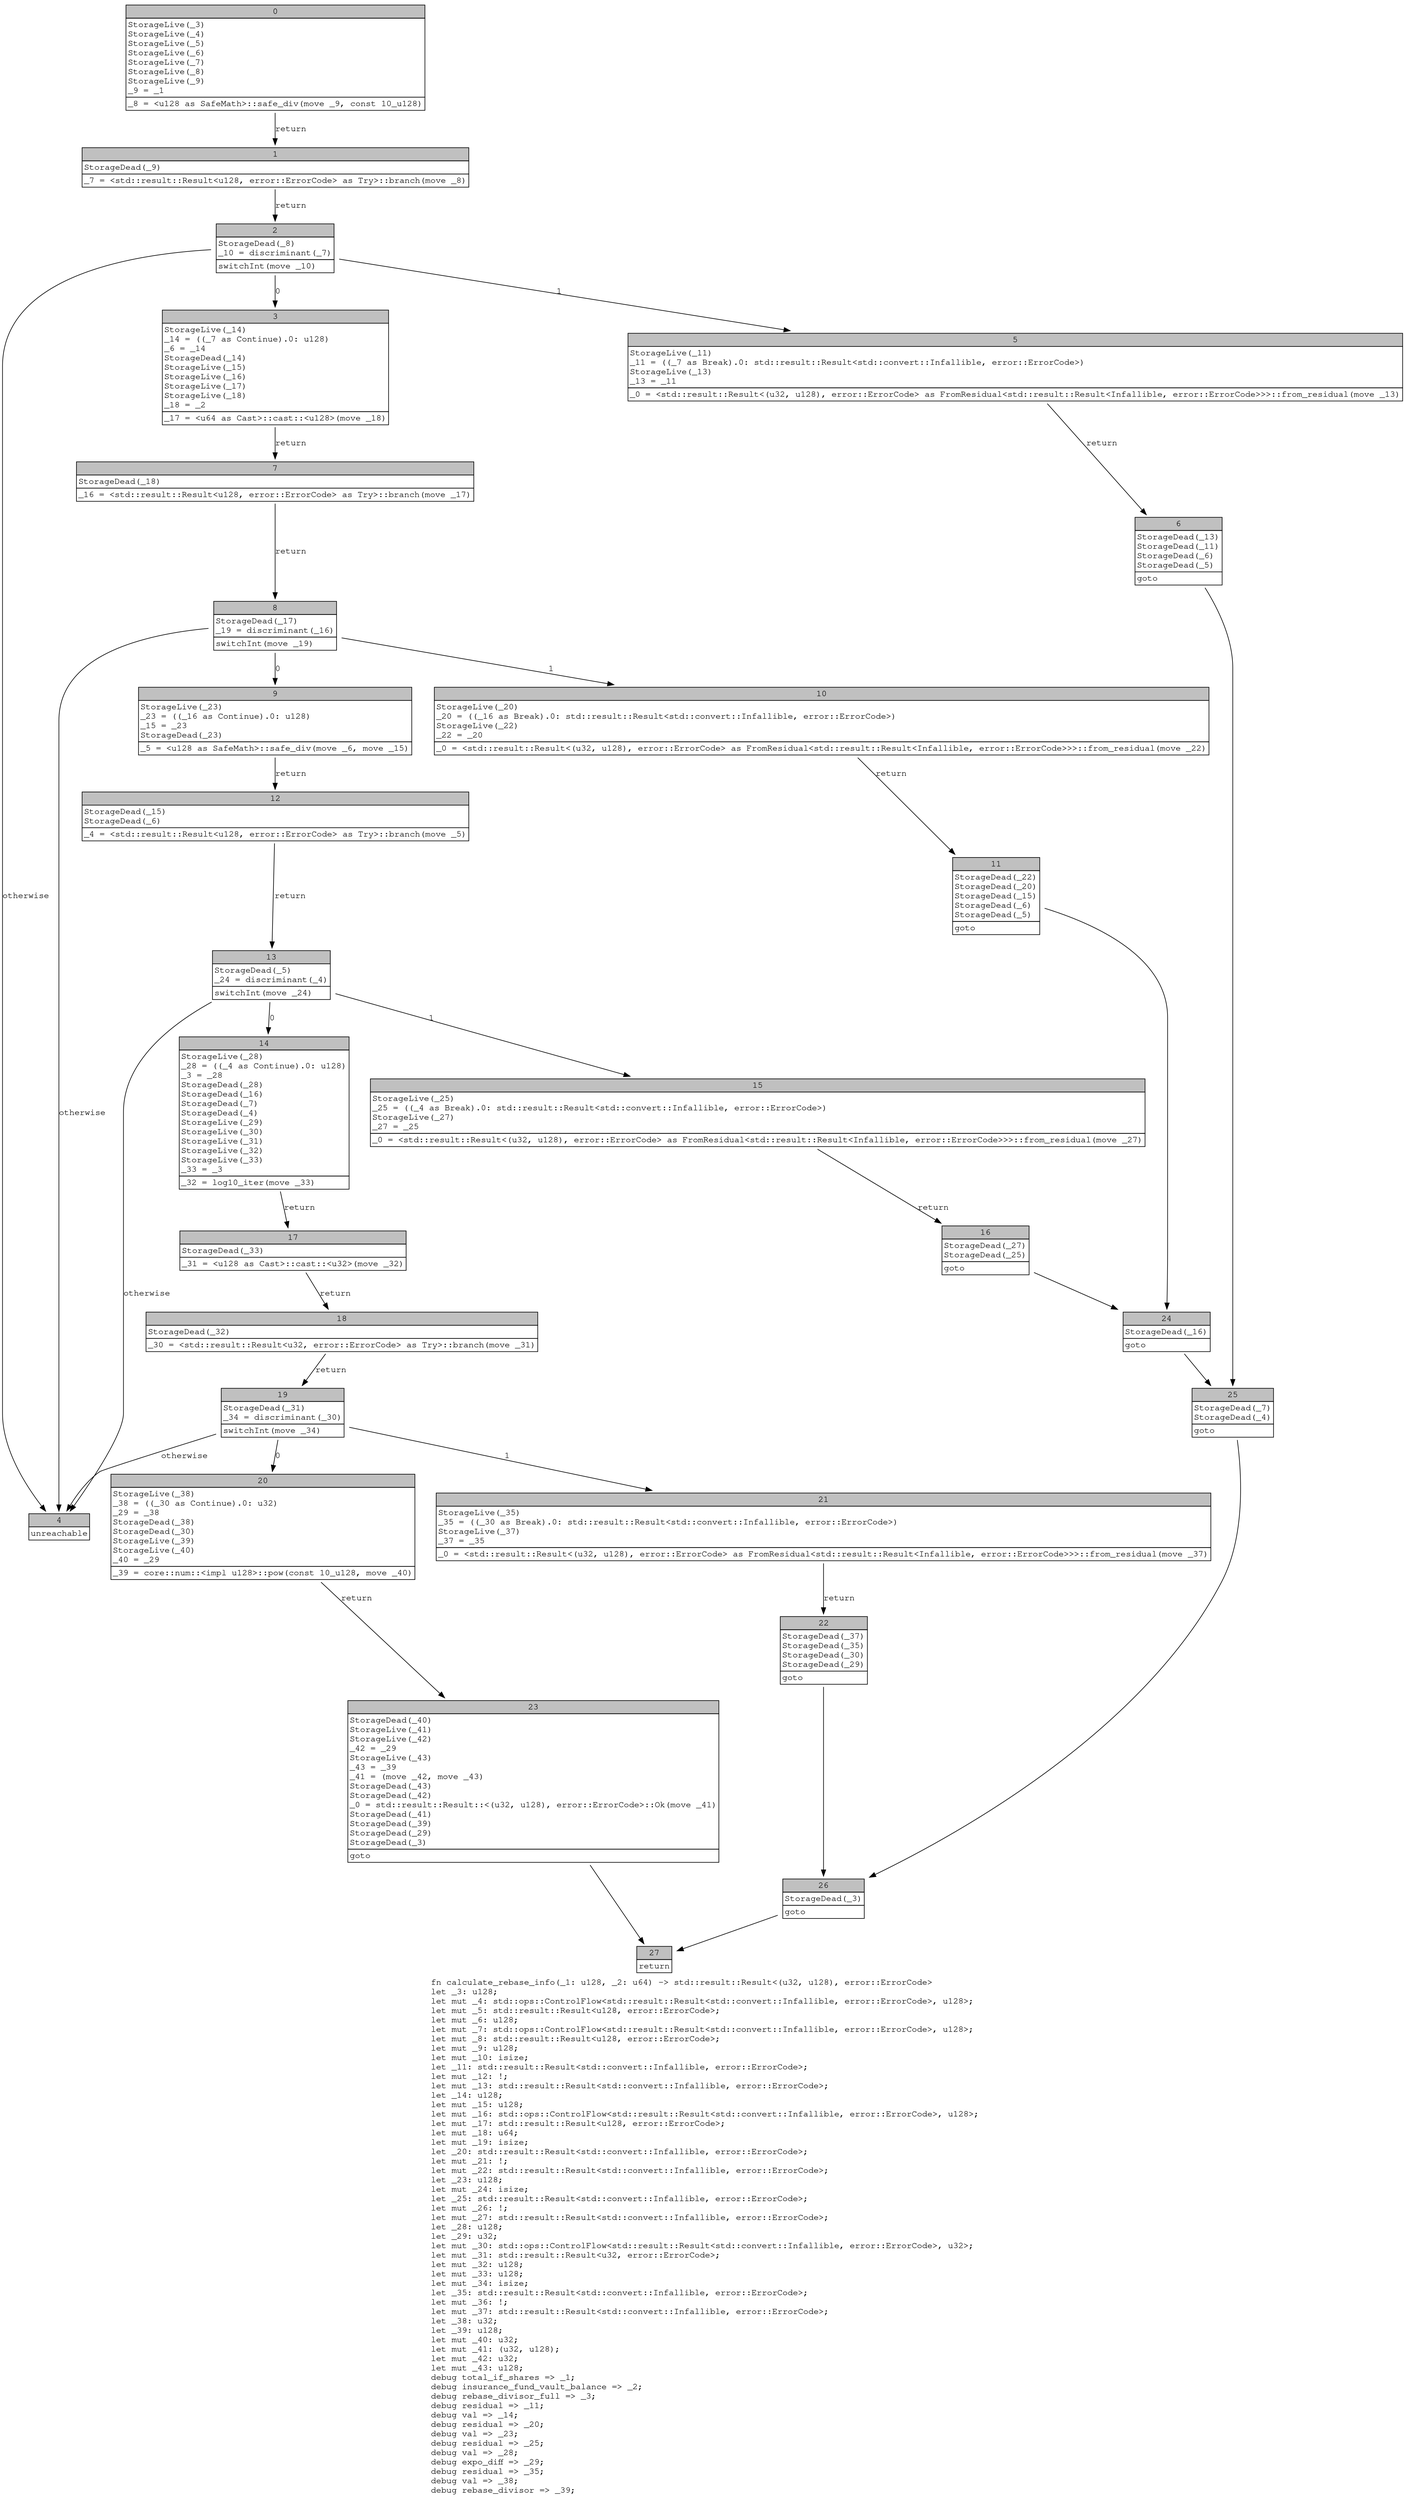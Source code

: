 digraph Mir_0_2337 {
    graph [fontname="Courier, monospace"];
    node [fontname="Courier, monospace"];
    edge [fontname="Courier, monospace"];
    label=<fn calculate_rebase_info(_1: u128, _2: u64) -&gt; std::result::Result&lt;(u32, u128), error::ErrorCode&gt;<br align="left"/>let _3: u128;<br align="left"/>let mut _4: std::ops::ControlFlow&lt;std::result::Result&lt;std::convert::Infallible, error::ErrorCode&gt;, u128&gt;;<br align="left"/>let mut _5: std::result::Result&lt;u128, error::ErrorCode&gt;;<br align="left"/>let mut _6: u128;<br align="left"/>let mut _7: std::ops::ControlFlow&lt;std::result::Result&lt;std::convert::Infallible, error::ErrorCode&gt;, u128&gt;;<br align="left"/>let mut _8: std::result::Result&lt;u128, error::ErrorCode&gt;;<br align="left"/>let mut _9: u128;<br align="left"/>let mut _10: isize;<br align="left"/>let _11: std::result::Result&lt;std::convert::Infallible, error::ErrorCode&gt;;<br align="left"/>let mut _12: !;<br align="left"/>let mut _13: std::result::Result&lt;std::convert::Infallible, error::ErrorCode&gt;;<br align="left"/>let _14: u128;<br align="left"/>let mut _15: u128;<br align="left"/>let mut _16: std::ops::ControlFlow&lt;std::result::Result&lt;std::convert::Infallible, error::ErrorCode&gt;, u128&gt;;<br align="left"/>let mut _17: std::result::Result&lt;u128, error::ErrorCode&gt;;<br align="left"/>let mut _18: u64;<br align="left"/>let mut _19: isize;<br align="left"/>let _20: std::result::Result&lt;std::convert::Infallible, error::ErrorCode&gt;;<br align="left"/>let mut _21: !;<br align="left"/>let mut _22: std::result::Result&lt;std::convert::Infallible, error::ErrorCode&gt;;<br align="left"/>let _23: u128;<br align="left"/>let mut _24: isize;<br align="left"/>let _25: std::result::Result&lt;std::convert::Infallible, error::ErrorCode&gt;;<br align="left"/>let mut _26: !;<br align="left"/>let mut _27: std::result::Result&lt;std::convert::Infallible, error::ErrorCode&gt;;<br align="left"/>let _28: u128;<br align="left"/>let _29: u32;<br align="left"/>let mut _30: std::ops::ControlFlow&lt;std::result::Result&lt;std::convert::Infallible, error::ErrorCode&gt;, u32&gt;;<br align="left"/>let mut _31: std::result::Result&lt;u32, error::ErrorCode&gt;;<br align="left"/>let mut _32: u128;<br align="left"/>let mut _33: u128;<br align="left"/>let mut _34: isize;<br align="left"/>let _35: std::result::Result&lt;std::convert::Infallible, error::ErrorCode&gt;;<br align="left"/>let mut _36: !;<br align="left"/>let mut _37: std::result::Result&lt;std::convert::Infallible, error::ErrorCode&gt;;<br align="left"/>let _38: u32;<br align="left"/>let _39: u128;<br align="left"/>let mut _40: u32;<br align="left"/>let mut _41: (u32, u128);<br align="left"/>let mut _42: u32;<br align="left"/>let mut _43: u128;<br align="left"/>debug total_if_shares =&gt; _1;<br align="left"/>debug insurance_fund_vault_balance =&gt; _2;<br align="left"/>debug rebase_divisor_full =&gt; _3;<br align="left"/>debug residual =&gt; _11;<br align="left"/>debug val =&gt; _14;<br align="left"/>debug residual =&gt; _20;<br align="left"/>debug val =&gt; _23;<br align="left"/>debug residual =&gt; _25;<br align="left"/>debug val =&gt; _28;<br align="left"/>debug expo_diff =&gt; _29;<br align="left"/>debug residual =&gt; _35;<br align="left"/>debug val =&gt; _38;<br align="left"/>debug rebase_divisor =&gt; _39;<br align="left"/>>;
    bb0__0_2337 [shape="none", label=<<table border="0" cellborder="1" cellspacing="0"><tr><td bgcolor="gray" align="center" colspan="1">0</td></tr><tr><td align="left" balign="left">StorageLive(_3)<br/>StorageLive(_4)<br/>StorageLive(_5)<br/>StorageLive(_6)<br/>StorageLive(_7)<br/>StorageLive(_8)<br/>StorageLive(_9)<br/>_9 = _1<br/></td></tr><tr><td align="left">_8 = &lt;u128 as SafeMath&gt;::safe_div(move _9, const 10_u128)</td></tr></table>>];
    bb1__0_2337 [shape="none", label=<<table border="0" cellborder="1" cellspacing="0"><tr><td bgcolor="gray" align="center" colspan="1">1</td></tr><tr><td align="left" balign="left">StorageDead(_9)<br/></td></tr><tr><td align="left">_7 = &lt;std::result::Result&lt;u128, error::ErrorCode&gt; as Try&gt;::branch(move _8)</td></tr></table>>];
    bb2__0_2337 [shape="none", label=<<table border="0" cellborder="1" cellspacing="0"><tr><td bgcolor="gray" align="center" colspan="1">2</td></tr><tr><td align="left" balign="left">StorageDead(_8)<br/>_10 = discriminant(_7)<br/></td></tr><tr><td align="left">switchInt(move _10)</td></tr></table>>];
    bb3__0_2337 [shape="none", label=<<table border="0" cellborder="1" cellspacing="0"><tr><td bgcolor="gray" align="center" colspan="1">3</td></tr><tr><td align="left" balign="left">StorageLive(_14)<br/>_14 = ((_7 as Continue).0: u128)<br/>_6 = _14<br/>StorageDead(_14)<br/>StorageLive(_15)<br/>StorageLive(_16)<br/>StorageLive(_17)<br/>StorageLive(_18)<br/>_18 = _2<br/></td></tr><tr><td align="left">_17 = &lt;u64 as Cast&gt;::cast::&lt;u128&gt;(move _18)</td></tr></table>>];
    bb4__0_2337 [shape="none", label=<<table border="0" cellborder="1" cellspacing="0"><tr><td bgcolor="gray" align="center" colspan="1">4</td></tr><tr><td align="left">unreachable</td></tr></table>>];
    bb5__0_2337 [shape="none", label=<<table border="0" cellborder="1" cellspacing="0"><tr><td bgcolor="gray" align="center" colspan="1">5</td></tr><tr><td align="left" balign="left">StorageLive(_11)<br/>_11 = ((_7 as Break).0: std::result::Result&lt;std::convert::Infallible, error::ErrorCode&gt;)<br/>StorageLive(_13)<br/>_13 = _11<br/></td></tr><tr><td align="left">_0 = &lt;std::result::Result&lt;(u32, u128), error::ErrorCode&gt; as FromResidual&lt;std::result::Result&lt;Infallible, error::ErrorCode&gt;&gt;&gt;::from_residual(move _13)</td></tr></table>>];
    bb6__0_2337 [shape="none", label=<<table border="0" cellborder="1" cellspacing="0"><tr><td bgcolor="gray" align="center" colspan="1">6</td></tr><tr><td align="left" balign="left">StorageDead(_13)<br/>StorageDead(_11)<br/>StorageDead(_6)<br/>StorageDead(_5)<br/></td></tr><tr><td align="left">goto</td></tr></table>>];
    bb7__0_2337 [shape="none", label=<<table border="0" cellborder="1" cellspacing="0"><tr><td bgcolor="gray" align="center" colspan="1">7</td></tr><tr><td align="left" balign="left">StorageDead(_18)<br/></td></tr><tr><td align="left">_16 = &lt;std::result::Result&lt;u128, error::ErrorCode&gt; as Try&gt;::branch(move _17)</td></tr></table>>];
    bb8__0_2337 [shape="none", label=<<table border="0" cellborder="1" cellspacing="0"><tr><td bgcolor="gray" align="center" colspan="1">8</td></tr><tr><td align="left" balign="left">StorageDead(_17)<br/>_19 = discriminant(_16)<br/></td></tr><tr><td align="left">switchInt(move _19)</td></tr></table>>];
    bb9__0_2337 [shape="none", label=<<table border="0" cellborder="1" cellspacing="0"><tr><td bgcolor="gray" align="center" colspan="1">9</td></tr><tr><td align="left" balign="left">StorageLive(_23)<br/>_23 = ((_16 as Continue).0: u128)<br/>_15 = _23<br/>StorageDead(_23)<br/></td></tr><tr><td align="left">_5 = &lt;u128 as SafeMath&gt;::safe_div(move _6, move _15)</td></tr></table>>];
    bb10__0_2337 [shape="none", label=<<table border="0" cellborder="1" cellspacing="0"><tr><td bgcolor="gray" align="center" colspan="1">10</td></tr><tr><td align="left" balign="left">StorageLive(_20)<br/>_20 = ((_16 as Break).0: std::result::Result&lt;std::convert::Infallible, error::ErrorCode&gt;)<br/>StorageLive(_22)<br/>_22 = _20<br/></td></tr><tr><td align="left">_0 = &lt;std::result::Result&lt;(u32, u128), error::ErrorCode&gt; as FromResidual&lt;std::result::Result&lt;Infallible, error::ErrorCode&gt;&gt;&gt;::from_residual(move _22)</td></tr></table>>];
    bb11__0_2337 [shape="none", label=<<table border="0" cellborder="1" cellspacing="0"><tr><td bgcolor="gray" align="center" colspan="1">11</td></tr><tr><td align="left" balign="left">StorageDead(_22)<br/>StorageDead(_20)<br/>StorageDead(_15)<br/>StorageDead(_6)<br/>StorageDead(_5)<br/></td></tr><tr><td align="left">goto</td></tr></table>>];
    bb12__0_2337 [shape="none", label=<<table border="0" cellborder="1" cellspacing="0"><tr><td bgcolor="gray" align="center" colspan="1">12</td></tr><tr><td align="left" balign="left">StorageDead(_15)<br/>StorageDead(_6)<br/></td></tr><tr><td align="left">_4 = &lt;std::result::Result&lt;u128, error::ErrorCode&gt; as Try&gt;::branch(move _5)</td></tr></table>>];
    bb13__0_2337 [shape="none", label=<<table border="0" cellborder="1" cellspacing="0"><tr><td bgcolor="gray" align="center" colspan="1">13</td></tr><tr><td align="left" balign="left">StorageDead(_5)<br/>_24 = discriminant(_4)<br/></td></tr><tr><td align="left">switchInt(move _24)</td></tr></table>>];
    bb14__0_2337 [shape="none", label=<<table border="0" cellborder="1" cellspacing="0"><tr><td bgcolor="gray" align="center" colspan="1">14</td></tr><tr><td align="left" balign="left">StorageLive(_28)<br/>_28 = ((_4 as Continue).0: u128)<br/>_3 = _28<br/>StorageDead(_28)<br/>StorageDead(_16)<br/>StorageDead(_7)<br/>StorageDead(_4)<br/>StorageLive(_29)<br/>StorageLive(_30)<br/>StorageLive(_31)<br/>StorageLive(_32)<br/>StorageLive(_33)<br/>_33 = _3<br/></td></tr><tr><td align="left">_32 = log10_iter(move _33)</td></tr></table>>];
    bb15__0_2337 [shape="none", label=<<table border="0" cellborder="1" cellspacing="0"><tr><td bgcolor="gray" align="center" colspan="1">15</td></tr><tr><td align="left" balign="left">StorageLive(_25)<br/>_25 = ((_4 as Break).0: std::result::Result&lt;std::convert::Infallible, error::ErrorCode&gt;)<br/>StorageLive(_27)<br/>_27 = _25<br/></td></tr><tr><td align="left">_0 = &lt;std::result::Result&lt;(u32, u128), error::ErrorCode&gt; as FromResidual&lt;std::result::Result&lt;Infallible, error::ErrorCode&gt;&gt;&gt;::from_residual(move _27)</td></tr></table>>];
    bb16__0_2337 [shape="none", label=<<table border="0" cellborder="1" cellspacing="0"><tr><td bgcolor="gray" align="center" colspan="1">16</td></tr><tr><td align="left" balign="left">StorageDead(_27)<br/>StorageDead(_25)<br/></td></tr><tr><td align="left">goto</td></tr></table>>];
    bb17__0_2337 [shape="none", label=<<table border="0" cellborder="1" cellspacing="0"><tr><td bgcolor="gray" align="center" colspan="1">17</td></tr><tr><td align="left" balign="left">StorageDead(_33)<br/></td></tr><tr><td align="left">_31 = &lt;u128 as Cast&gt;::cast::&lt;u32&gt;(move _32)</td></tr></table>>];
    bb18__0_2337 [shape="none", label=<<table border="0" cellborder="1" cellspacing="0"><tr><td bgcolor="gray" align="center" colspan="1">18</td></tr><tr><td align="left" balign="left">StorageDead(_32)<br/></td></tr><tr><td align="left">_30 = &lt;std::result::Result&lt;u32, error::ErrorCode&gt; as Try&gt;::branch(move _31)</td></tr></table>>];
    bb19__0_2337 [shape="none", label=<<table border="0" cellborder="1" cellspacing="0"><tr><td bgcolor="gray" align="center" colspan="1">19</td></tr><tr><td align="left" balign="left">StorageDead(_31)<br/>_34 = discriminant(_30)<br/></td></tr><tr><td align="left">switchInt(move _34)</td></tr></table>>];
    bb20__0_2337 [shape="none", label=<<table border="0" cellborder="1" cellspacing="0"><tr><td bgcolor="gray" align="center" colspan="1">20</td></tr><tr><td align="left" balign="left">StorageLive(_38)<br/>_38 = ((_30 as Continue).0: u32)<br/>_29 = _38<br/>StorageDead(_38)<br/>StorageDead(_30)<br/>StorageLive(_39)<br/>StorageLive(_40)<br/>_40 = _29<br/></td></tr><tr><td align="left">_39 = core::num::&lt;impl u128&gt;::pow(const 10_u128, move _40)</td></tr></table>>];
    bb21__0_2337 [shape="none", label=<<table border="0" cellborder="1" cellspacing="0"><tr><td bgcolor="gray" align="center" colspan="1">21</td></tr><tr><td align="left" balign="left">StorageLive(_35)<br/>_35 = ((_30 as Break).0: std::result::Result&lt;std::convert::Infallible, error::ErrorCode&gt;)<br/>StorageLive(_37)<br/>_37 = _35<br/></td></tr><tr><td align="left">_0 = &lt;std::result::Result&lt;(u32, u128), error::ErrorCode&gt; as FromResidual&lt;std::result::Result&lt;Infallible, error::ErrorCode&gt;&gt;&gt;::from_residual(move _37)</td></tr></table>>];
    bb22__0_2337 [shape="none", label=<<table border="0" cellborder="1" cellspacing="0"><tr><td bgcolor="gray" align="center" colspan="1">22</td></tr><tr><td align="left" balign="left">StorageDead(_37)<br/>StorageDead(_35)<br/>StorageDead(_30)<br/>StorageDead(_29)<br/></td></tr><tr><td align="left">goto</td></tr></table>>];
    bb23__0_2337 [shape="none", label=<<table border="0" cellborder="1" cellspacing="0"><tr><td bgcolor="gray" align="center" colspan="1">23</td></tr><tr><td align="left" balign="left">StorageDead(_40)<br/>StorageLive(_41)<br/>StorageLive(_42)<br/>_42 = _29<br/>StorageLive(_43)<br/>_43 = _39<br/>_41 = (move _42, move _43)<br/>StorageDead(_43)<br/>StorageDead(_42)<br/>_0 = std::result::Result::&lt;(u32, u128), error::ErrorCode&gt;::Ok(move _41)<br/>StorageDead(_41)<br/>StorageDead(_39)<br/>StorageDead(_29)<br/>StorageDead(_3)<br/></td></tr><tr><td align="left">goto</td></tr></table>>];
    bb24__0_2337 [shape="none", label=<<table border="0" cellborder="1" cellspacing="0"><tr><td bgcolor="gray" align="center" colspan="1">24</td></tr><tr><td align="left" balign="left">StorageDead(_16)<br/></td></tr><tr><td align="left">goto</td></tr></table>>];
    bb25__0_2337 [shape="none", label=<<table border="0" cellborder="1" cellspacing="0"><tr><td bgcolor="gray" align="center" colspan="1">25</td></tr><tr><td align="left" balign="left">StorageDead(_7)<br/>StorageDead(_4)<br/></td></tr><tr><td align="left">goto</td></tr></table>>];
    bb26__0_2337 [shape="none", label=<<table border="0" cellborder="1" cellspacing="0"><tr><td bgcolor="gray" align="center" colspan="1">26</td></tr><tr><td align="left" balign="left">StorageDead(_3)<br/></td></tr><tr><td align="left">goto</td></tr></table>>];
    bb27__0_2337 [shape="none", label=<<table border="0" cellborder="1" cellspacing="0"><tr><td bgcolor="gray" align="center" colspan="1">27</td></tr><tr><td align="left">return</td></tr></table>>];
    bb0__0_2337 -> bb1__0_2337 [label="return"];
    bb1__0_2337 -> bb2__0_2337 [label="return"];
    bb2__0_2337 -> bb3__0_2337 [label="0"];
    bb2__0_2337 -> bb5__0_2337 [label="1"];
    bb2__0_2337 -> bb4__0_2337 [label="otherwise"];
    bb3__0_2337 -> bb7__0_2337 [label="return"];
    bb5__0_2337 -> bb6__0_2337 [label="return"];
    bb6__0_2337 -> bb25__0_2337 [label=""];
    bb7__0_2337 -> bb8__0_2337 [label="return"];
    bb8__0_2337 -> bb9__0_2337 [label="0"];
    bb8__0_2337 -> bb10__0_2337 [label="1"];
    bb8__0_2337 -> bb4__0_2337 [label="otherwise"];
    bb9__0_2337 -> bb12__0_2337 [label="return"];
    bb10__0_2337 -> bb11__0_2337 [label="return"];
    bb11__0_2337 -> bb24__0_2337 [label=""];
    bb12__0_2337 -> bb13__0_2337 [label="return"];
    bb13__0_2337 -> bb14__0_2337 [label="0"];
    bb13__0_2337 -> bb15__0_2337 [label="1"];
    bb13__0_2337 -> bb4__0_2337 [label="otherwise"];
    bb14__0_2337 -> bb17__0_2337 [label="return"];
    bb15__0_2337 -> bb16__0_2337 [label="return"];
    bb16__0_2337 -> bb24__0_2337 [label=""];
    bb17__0_2337 -> bb18__0_2337 [label="return"];
    bb18__0_2337 -> bb19__0_2337 [label="return"];
    bb19__0_2337 -> bb20__0_2337 [label="0"];
    bb19__0_2337 -> bb21__0_2337 [label="1"];
    bb19__0_2337 -> bb4__0_2337 [label="otherwise"];
    bb20__0_2337 -> bb23__0_2337 [label="return"];
    bb21__0_2337 -> bb22__0_2337 [label="return"];
    bb22__0_2337 -> bb26__0_2337 [label=""];
    bb23__0_2337 -> bb27__0_2337 [label=""];
    bb24__0_2337 -> bb25__0_2337 [label=""];
    bb25__0_2337 -> bb26__0_2337 [label=""];
    bb26__0_2337 -> bb27__0_2337 [label=""];
}
